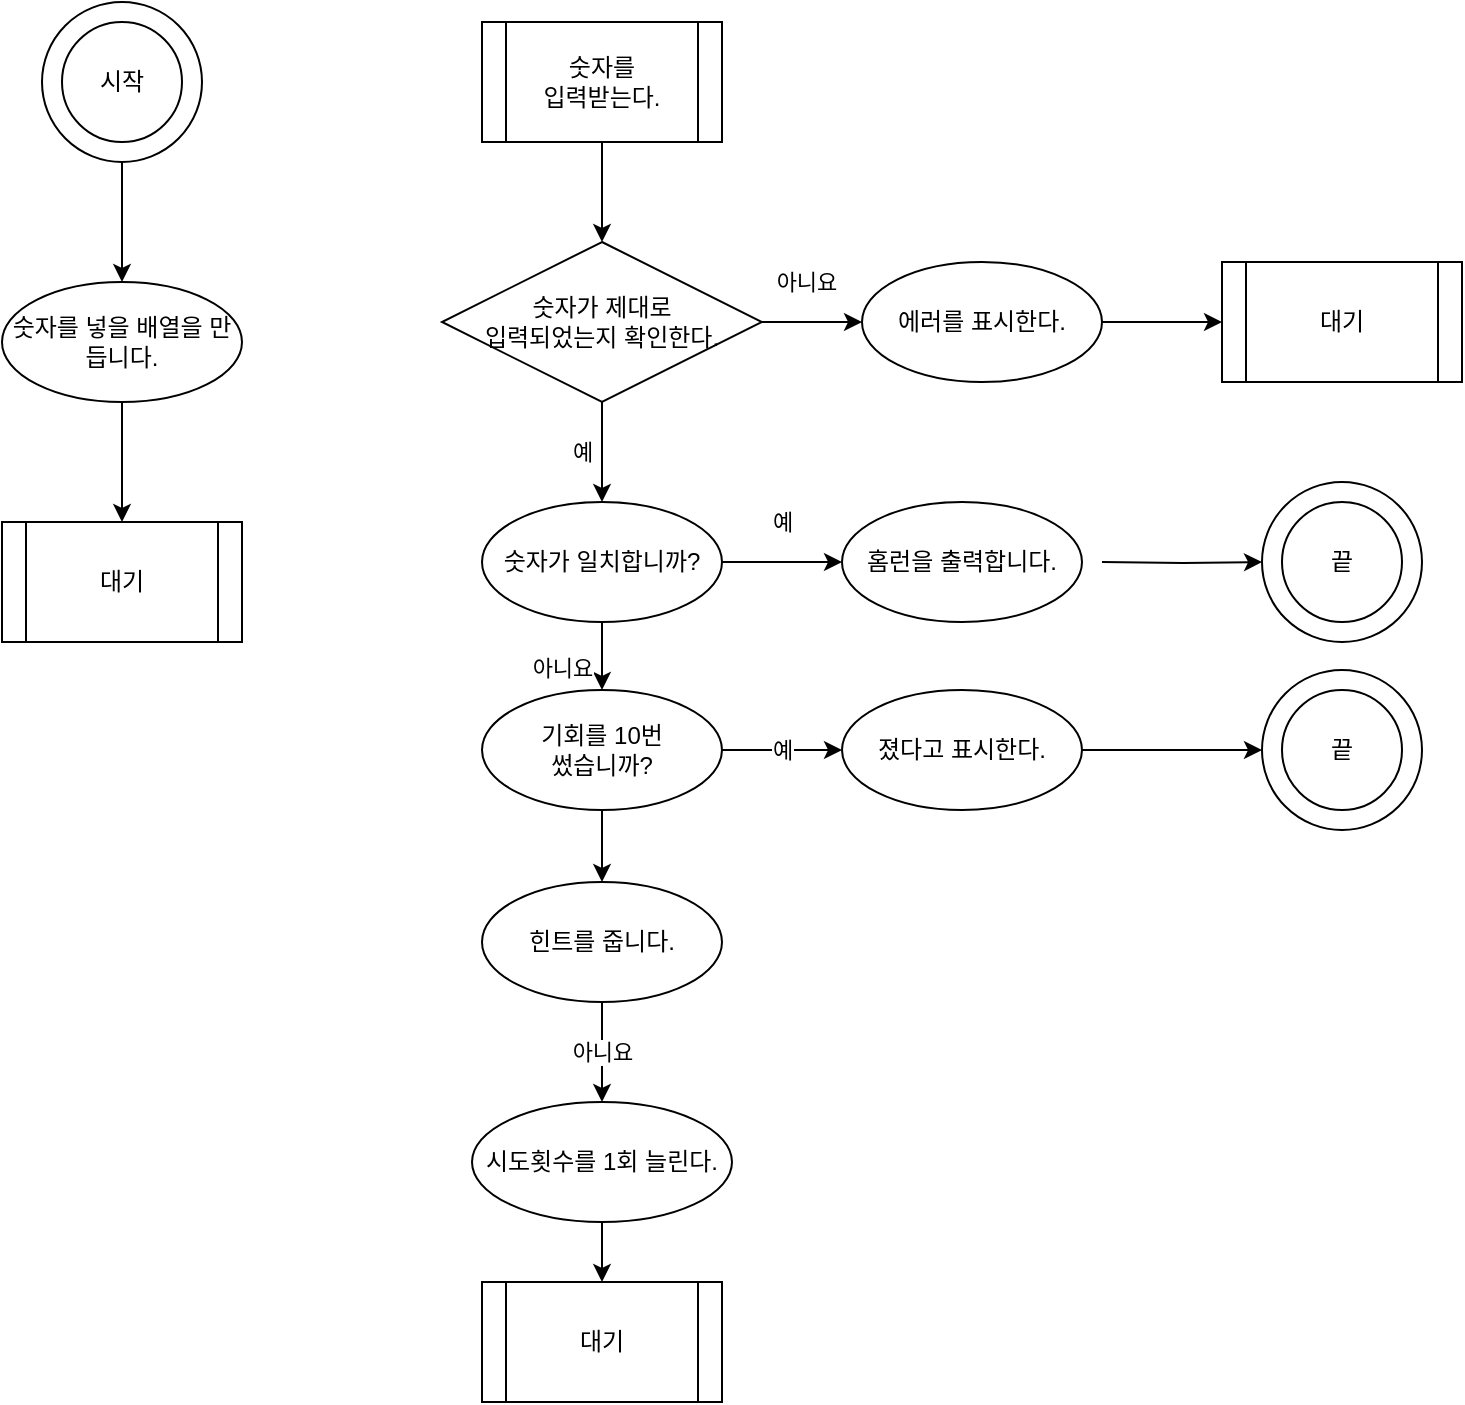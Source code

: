 <mxfile version="16.5.6" type="device"><diagram id="mTXY9YIvXzKxwq-tuErk" name="Page-1"><mxGraphModel dx="860" dy="473" grid="1" gridSize="10" guides="1" tooltips="1" connect="1" arrows="1" fold="1" page="1" pageScale="1" pageWidth="1169" pageHeight="827" math="0" shadow="0"><root><mxCell id="0"/><mxCell id="1" parent="0"/><mxCell id="rAuabEMMBMaCAv9h6qxp-6" value="" style="edgeStyle=orthogonalEdgeStyle;rounded=0;orthogonalLoop=1;jettySize=auto;html=1;" parent="1" source="rAuabEMMBMaCAv9h6qxp-3" target="rAuabEMMBMaCAv9h6qxp-5" edge="1"><mxGeometry relative="1" as="geometry"/></mxCell><mxCell id="rAuabEMMBMaCAv9h6qxp-3" value="" style="ellipse;whiteSpace=wrap;html=1;aspect=fixed;" parent="1" vertex="1"><mxGeometry x="40" y="40" width="80" height="80" as="geometry"/></mxCell><mxCell id="rAuabEMMBMaCAv9h6qxp-4" value="시작" style="ellipse;whiteSpace=wrap;html=1;aspect=fixed;" parent="1" vertex="1"><mxGeometry x="50" y="50" width="60" height="60" as="geometry"/></mxCell><mxCell id="rAuabEMMBMaCAv9h6qxp-9" style="edgeStyle=orthogonalEdgeStyle;rounded=0;orthogonalLoop=1;jettySize=auto;html=1;exitX=0.5;exitY=1;exitDx=0;exitDy=0;entryX=0.5;entryY=0;entryDx=0;entryDy=0;" parent="1" source="rAuabEMMBMaCAv9h6qxp-5" target="rAuabEMMBMaCAv9h6qxp-8" edge="1"><mxGeometry relative="1" as="geometry"/></mxCell><mxCell id="rAuabEMMBMaCAv9h6qxp-5" value="숫자를 넣을 배열을 만듭니다." style="ellipse;whiteSpace=wrap;html=1;" parent="1" vertex="1"><mxGeometry x="20" y="180" width="120" height="60" as="geometry"/></mxCell><mxCell id="rAuabEMMBMaCAv9h6qxp-8" value="대기" style="shape=process;whiteSpace=wrap;html=1;backgroundOutline=1;" parent="1" vertex="1"><mxGeometry x="20" y="300" width="120" height="60" as="geometry"/></mxCell><mxCell id="Hn98URPjylNVQ5zSoc0Z-3" value="" style="edgeStyle=orthogonalEdgeStyle;rounded=0;orthogonalLoop=1;jettySize=auto;html=1;" edge="1" parent="1" source="Hn98URPjylNVQ5zSoc0Z-1"><mxGeometry relative="1" as="geometry"><mxPoint x="320" y="160" as="targetPoint"/></mxGeometry></mxCell><mxCell id="Hn98URPjylNVQ5zSoc0Z-1" value="숫자를 &lt;br&gt;입력받는다." style="shape=process;whiteSpace=wrap;html=1;backgroundOutline=1;" vertex="1" parent="1"><mxGeometry x="260" y="50" width="120" height="60" as="geometry"/></mxCell><mxCell id="Hn98URPjylNVQ5zSoc0Z-10" value="예" style="edgeStyle=orthogonalEdgeStyle;rounded=0;orthogonalLoop=1;jettySize=auto;html=1;" edge="1" parent="1" source="Hn98URPjylNVQ5zSoc0Z-4" target="Hn98URPjylNVQ5zSoc0Z-9"><mxGeometry y="-10" relative="1" as="geometry"><mxPoint as="offset"/></mxGeometry></mxCell><mxCell id="Hn98URPjylNVQ5zSoc0Z-45" value="아니요" style="edgeStyle=orthogonalEdgeStyle;rounded=0;orthogonalLoop=1;jettySize=auto;html=1;" edge="1" parent="1" source="Hn98URPjylNVQ5zSoc0Z-4" target="Hn98URPjylNVQ5zSoc0Z-44"><mxGeometry x="-0.077" y="20" relative="1" as="geometry"><mxPoint x="-1" as="offset"/></mxGeometry></mxCell><mxCell id="Hn98URPjylNVQ5zSoc0Z-4" value="숫자가 제대로 &lt;br&gt;입력되었는지 확인한다." style="rhombus;whiteSpace=wrap;html=1;" vertex="1" parent="1"><mxGeometry x="240" y="160" width="160" height="80" as="geometry"/></mxCell><mxCell id="Hn98URPjylNVQ5zSoc0Z-17" value="아니요" style="edgeStyle=orthogonalEdgeStyle;rounded=0;orthogonalLoop=1;jettySize=auto;html=1;" edge="1" parent="1" source="Hn98URPjylNVQ5zSoc0Z-9"><mxGeometry x="0.391" y="-20" relative="1" as="geometry"><mxPoint x="320" y="384" as="targetPoint"/><mxPoint as="offset"/></mxGeometry></mxCell><mxCell id="Hn98URPjylNVQ5zSoc0Z-26" value="예" style="edgeStyle=orthogonalEdgeStyle;rounded=0;orthogonalLoop=1;jettySize=auto;html=1;" edge="1" parent="1" source="Hn98URPjylNVQ5zSoc0Z-9" target="Hn98URPjylNVQ5zSoc0Z-25"><mxGeometry y="20" relative="1" as="geometry"><mxPoint as="offset"/></mxGeometry></mxCell><mxCell id="Hn98URPjylNVQ5zSoc0Z-9" value="숫자가 일치합니까?" style="ellipse;whiteSpace=wrap;html=1;" vertex="1" parent="1"><mxGeometry x="260" y="290" width="120" height="60" as="geometry"/></mxCell><mxCell id="Hn98URPjylNVQ5zSoc0Z-32" value="예" style="edgeStyle=orthogonalEdgeStyle;rounded=0;orthogonalLoop=1;jettySize=auto;html=1;" edge="1" parent="1"><mxGeometry relative="1" as="geometry"><mxPoint x="380" y="414" as="sourcePoint"/><mxPoint x="440" y="414" as="targetPoint"/></mxGeometry></mxCell><mxCell id="Hn98URPjylNVQ5zSoc0Z-38" value="아니요" style="edgeStyle=orthogonalEdgeStyle;rounded=0;orthogonalLoop=1;jettySize=auto;html=1;" edge="1" parent="1" source="Hn98URPjylNVQ5zSoc0Z-11" target="Hn98URPjylNVQ5zSoc0Z-37"><mxGeometry relative="1" as="geometry"/></mxCell><mxCell id="Hn98URPjylNVQ5zSoc0Z-11" value="&lt;span&gt;힌트를 줍니다.&lt;/span&gt;" style="ellipse;whiteSpace=wrap;html=1;" vertex="1" parent="1"><mxGeometry x="260" y="480" width="120" height="60" as="geometry"/></mxCell><mxCell id="Hn98URPjylNVQ5zSoc0Z-20" style="edgeStyle=orthogonalEdgeStyle;rounded=0;orthogonalLoop=1;jettySize=auto;html=1;entryX=0.5;entryY=0;entryDx=0;entryDy=0;" edge="1" parent="1" target="Hn98URPjylNVQ5zSoc0Z-11"><mxGeometry relative="1" as="geometry"><mxPoint x="320" y="443.5" as="sourcePoint"/></mxGeometry></mxCell><mxCell id="Hn98URPjylNVQ5zSoc0Z-23" value="기회를 10번&lt;br&gt;썼습니까?" style="ellipse;whiteSpace=wrap;html=1;" vertex="1" parent="1"><mxGeometry x="260" y="384" width="120" height="60" as="geometry"/></mxCell><mxCell id="Hn98URPjylNVQ5zSoc0Z-25" value="홈런을 출력합니다." style="ellipse;whiteSpace=wrap;html=1;" vertex="1" parent="1"><mxGeometry x="440" y="290" width="120" height="60" as="geometry"/></mxCell><mxCell id="Hn98URPjylNVQ5zSoc0Z-27" value="" style="ellipse;whiteSpace=wrap;html=1;aspect=fixed;" vertex="1" parent="1"><mxGeometry x="650" y="374" width="80" height="80" as="geometry"/></mxCell><mxCell id="Hn98URPjylNVQ5zSoc0Z-28" value="끝" style="ellipse;whiteSpace=wrap;html=1;aspect=fixed;" vertex="1" parent="1"><mxGeometry x="660" y="384" width="60" height="60" as="geometry"/></mxCell><mxCell id="Hn98URPjylNVQ5zSoc0Z-35" value="대기" style="shape=process;whiteSpace=wrap;html=1;backgroundOutline=1;" vertex="1" parent="1"><mxGeometry x="260" y="680" width="120" height="60" as="geometry"/></mxCell><mxCell id="Hn98URPjylNVQ5zSoc0Z-39" value="" style="edgeStyle=orthogonalEdgeStyle;rounded=0;orthogonalLoop=1;jettySize=auto;html=1;" edge="1" parent="1" source="Hn98URPjylNVQ5zSoc0Z-37" target="Hn98URPjylNVQ5zSoc0Z-35"><mxGeometry relative="1" as="geometry"/></mxCell><mxCell id="Hn98URPjylNVQ5zSoc0Z-37" value="시도횟수를 1회 늘린다." style="ellipse;whiteSpace=wrap;html=1;" vertex="1" parent="1"><mxGeometry x="255" y="590" width="130" height="60" as="geometry"/></mxCell><mxCell id="Hn98URPjylNVQ5zSoc0Z-43" style="edgeStyle=orthogonalEdgeStyle;rounded=0;orthogonalLoop=1;jettySize=auto;html=1;entryX=0;entryY=0.5;entryDx=0;entryDy=0;" edge="1" parent="1" source="Hn98URPjylNVQ5zSoc0Z-40" target="Hn98URPjylNVQ5zSoc0Z-27"><mxGeometry relative="1" as="geometry"/></mxCell><mxCell id="Hn98URPjylNVQ5zSoc0Z-40" value="졌다고 표시한다." style="ellipse;whiteSpace=wrap;html=1;" vertex="1" parent="1"><mxGeometry x="440" y="384" width="120" height="60" as="geometry"/></mxCell><mxCell id="Hn98URPjylNVQ5zSoc0Z-52" value="" style="edgeStyle=orthogonalEdgeStyle;rounded=0;orthogonalLoop=1;jettySize=auto;html=1;" edge="1" parent="1" source="Hn98URPjylNVQ5zSoc0Z-44" target="Hn98URPjylNVQ5zSoc0Z-46"><mxGeometry relative="1" as="geometry"/></mxCell><mxCell id="Hn98URPjylNVQ5zSoc0Z-44" value="에러를 표시한다." style="ellipse;whiteSpace=wrap;html=1;" vertex="1" parent="1"><mxGeometry x="450" y="170" width="120" height="60" as="geometry"/></mxCell><mxCell id="Hn98URPjylNVQ5zSoc0Z-46" value="대기" style="shape=process;whiteSpace=wrap;html=1;backgroundOutline=1;" vertex="1" parent="1"><mxGeometry x="630" y="170" width="120" height="60" as="geometry"/></mxCell><mxCell id="Hn98URPjylNVQ5zSoc0Z-49" value="" style="ellipse;whiteSpace=wrap;html=1;aspect=fixed;" vertex="1" parent="1"><mxGeometry x="650" y="280" width="80" height="80" as="geometry"/></mxCell><mxCell id="Hn98URPjylNVQ5zSoc0Z-50" value="끝" style="ellipse;whiteSpace=wrap;html=1;aspect=fixed;" vertex="1" parent="1"><mxGeometry x="660" y="290" width="60" height="60" as="geometry"/></mxCell><mxCell id="Hn98URPjylNVQ5zSoc0Z-51" style="edgeStyle=orthogonalEdgeStyle;rounded=0;orthogonalLoop=1;jettySize=auto;html=1;entryX=0;entryY=0.5;entryDx=0;entryDy=0;" edge="1" parent="1" target="Hn98URPjylNVQ5zSoc0Z-49"><mxGeometry relative="1" as="geometry"><mxPoint x="570" y="320" as="sourcePoint"/></mxGeometry></mxCell></root></mxGraphModel></diagram></mxfile>